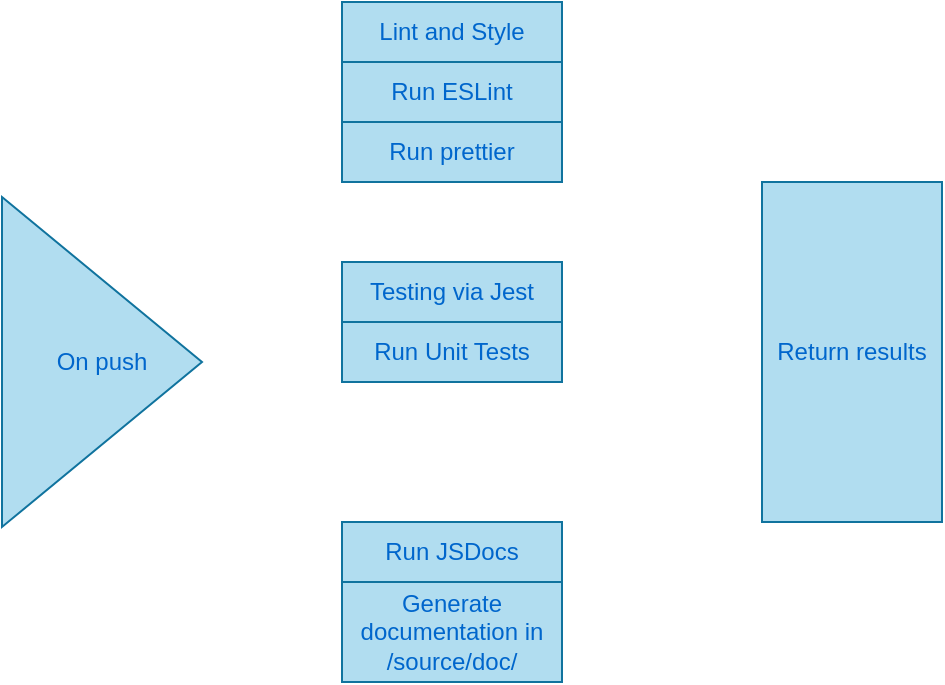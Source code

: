 <mxfile>
    <diagram id="a9Mkz-dV84Q27N3oYx9X" name="Page-1">
        <mxGraphModel dx="2177" dy="775" grid="1" gridSize="10" guides="1" tooltips="1" connect="1" arrows="1" fold="1" page="1" pageScale="1" pageWidth="850" pageHeight="1100" background="#ffffff" math="0" shadow="0">
            <root>
                <mxCell id="0"/>
                <mxCell id="1" parent="0"/>
                <mxCell id="3" value="&lt;font color=&quot;#0066cc&quot;&gt;Testing via Jest&lt;/font&gt;" style="rounded=0;whiteSpace=wrap;html=1;fillColor=#b1ddf0;strokeColor=#10739e;" parent="1" vertex="1">
                    <mxGeometry x="280" y="255" width="110" height="30" as="geometry"/>
                </mxCell>
                <mxCell id="5" value="&lt;font color=&quot;#0066cc&quot;&gt;On push&lt;/font&gt;" style="triangle;whiteSpace=wrap;html=1;fillColor=#b1ddf0;strokeColor=#10739e;" parent="1" vertex="1">
                    <mxGeometry x="110" y="222.5" width="100" height="165" as="geometry"/>
                </mxCell>
                <mxCell id="7" value="&lt;font color=&quot;#0066cc&quot;&gt;Run Unit Tests&lt;/font&gt;" style="rounded=0;whiteSpace=wrap;html=1;fillColor=#b1ddf0;strokeColor=#10739e;" parent="1" vertex="1">
                    <mxGeometry x="280" y="285" width="110" height="30" as="geometry"/>
                </mxCell>
                <mxCell id="9" value="&lt;font color=&quot;#0066cc&quot;&gt;Run JSDocs&lt;/font&gt;" style="rounded=0;whiteSpace=wrap;html=1;fillColor=#b1ddf0;strokeColor=#10739e;" parent="1" vertex="1">
                    <mxGeometry x="280" y="385" width="110" height="30" as="geometry"/>
                </mxCell>
                <mxCell id="10" value="&lt;font color=&quot;#0066cc&quot;&gt;Generate documentation in /source/doc/&lt;/font&gt;" style="rounded=0;whiteSpace=wrap;html=1;fillColor=#b1ddf0;strokeColor=#10739e;" parent="1" vertex="1">
                    <mxGeometry x="280" y="415" width="110" height="50" as="geometry"/>
                </mxCell>
                <mxCell id="12" value="&lt;font color=&quot;#0066cc&quot;&gt;Lint and Style&lt;/font&gt;" style="rounded=0;whiteSpace=wrap;html=1;fillColor=#b1ddf0;strokeColor=#10739e;" parent="1" vertex="1">
                    <mxGeometry x="280" y="125" width="110" height="30" as="geometry"/>
                </mxCell>
                <mxCell id="13" value="&lt;font color=&quot;#0066cc&quot;&gt;Run ESLint&lt;/font&gt;" style="rounded=0;whiteSpace=wrap;html=1;fillColor=#b1ddf0;strokeColor=#10739e;" parent="1" vertex="1">
                    <mxGeometry x="280" y="155" width="110" height="30" as="geometry"/>
                </mxCell>
                <mxCell id="14" value="&lt;font color=&quot;#0066cc&quot;&gt;Run prettier&lt;/font&gt;" style="rounded=0;whiteSpace=wrap;html=1;fillColor=#b1ddf0;strokeColor=#10739e;" parent="1" vertex="1">
                    <mxGeometry x="280" y="185" width="110" height="30" as="geometry"/>
                </mxCell>
                <mxCell id="15" value="&lt;font color=&quot;#0066cc&quot;&gt;Return results&lt;/font&gt;" style="rounded=0;whiteSpace=wrap;html=1;fillColor=#b1ddf0;strokeColor=#10739e;" parent="1" vertex="1">
                    <mxGeometry x="490" y="215" width="90" height="170" as="geometry"/>
                </mxCell>
            </root>
        </mxGraphModel>
    </diagram>
</mxfile>